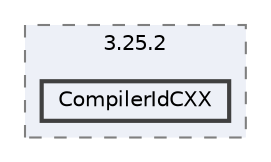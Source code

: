 digraph "C:/Users/gogop/CLionProjects/Zenith/cmake-build-debug/CMakeFiles/3.25.2/CompilerIdCXX"
{
 // LATEX_PDF_SIZE
  bgcolor="transparent";
  edge [fontname=Helvetica,fontsize=10,labelfontname=Helvetica,labelfontsize=10];
  node [fontname=Helvetica,fontsize=10,shape=box,height=0.2,width=0.4];
  compound=true
  subgraph clusterdir_de1d559ee29b9529c3eb971659538ce1 {
    graph [ bgcolor="#edf0f7", pencolor="grey50", label="3.25.2", fontname=Helvetica,fontsize=10 style="filled,dashed", URL="dir_de1d559ee29b9529c3eb971659538ce1.html",tooltip=""]
  dir_67a1ef42729cc10b4e506d0937c5be5e [label="CompilerIdCXX", fillcolor="#edf0f7", color="grey25", style="filled,bold", URL="dir_67a1ef42729cc10b4e506d0937c5be5e.html",tooltip=""];
  }
}

